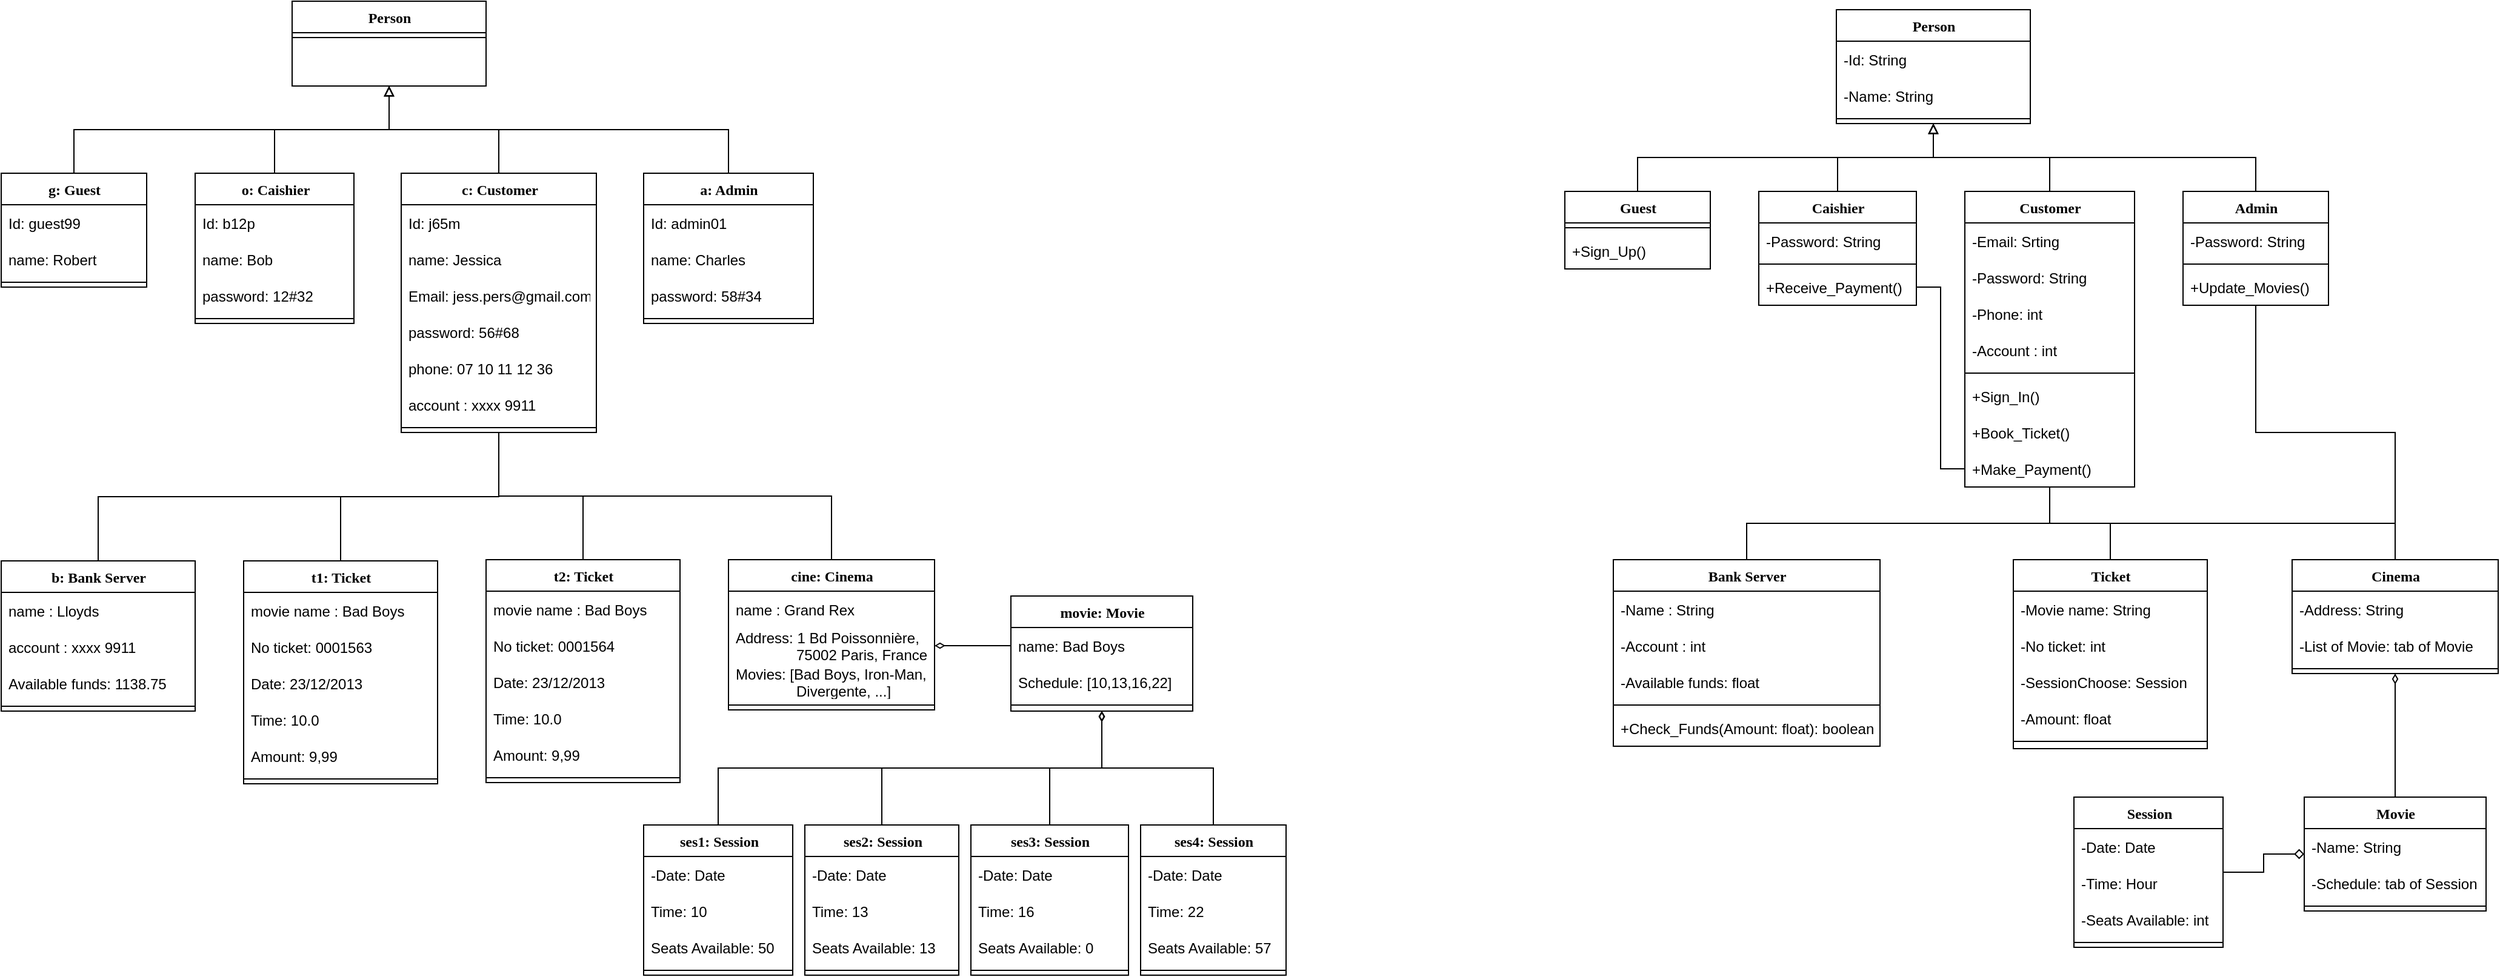 <mxfile version="20.5.1" type="github">
  <diagram name="Page-1" id="6133507b-19e7-1e82-6fc7-422aa6c4b21f">
    <mxGraphModel dx="1887" dy="871" grid="1" gridSize="10" guides="1" tooltips="1" connect="1" arrows="1" fold="1" page="1" pageScale="1" pageWidth="1100" pageHeight="850" background="none" math="0" shadow="0">
      <root>
        <mxCell id="0" />
        <mxCell id="1" parent="0" />
        <mxCell id="9x0ZakKtagIVaUB0TZ0J-72" style="edgeStyle=elbowEdgeStyle;rounded=0;orthogonalLoop=1;jettySize=auto;elbow=vertical;html=1;endArrow=block;endFill=0;" edge="1" parent="1" source="78961159f06e98e8-17" target="9x0ZakKtagIVaUB0TZ0J-62">
          <mxGeometry relative="1" as="geometry">
            <mxPoint x="340" y="54.0" as="targetPoint" />
          </mxGeometry>
        </mxCell>
        <mxCell id="9x0ZakKtagIVaUB0TZ0J-79" style="edgeStyle=elbowEdgeStyle;rounded=0;orthogonalLoop=1;jettySize=auto;elbow=vertical;html=1;entryX=0.5;entryY=0;entryDx=0;entryDy=0;endArrow=none;endFill=0;" edge="1" parent="1" source="78961159f06e98e8-17" target="QmHQS12bxRdIjwwDWuxI-10">
          <mxGeometry relative="1" as="geometry" />
        </mxCell>
        <mxCell id="9x0ZakKtagIVaUB0TZ0J-80" style="edgeStyle=elbowEdgeStyle;rounded=0;orthogonalLoop=1;jettySize=auto;elbow=vertical;html=1;entryX=0.5;entryY=0;entryDx=0;entryDy=0;endArrow=none;endFill=0;" edge="1" parent="1" source="78961159f06e98e8-17" target="QmHQS12bxRdIjwwDWuxI-1">
          <mxGeometry relative="1" as="geometry" />
        </mxCell>
        <mxCell id="9x0ZakKtagIVaUB0TZ0J-82" style="edgeStyle=elbowEdgeStyle;rounded=0;orthogonalLoop=1;jettySize=auto;elbow=vertical;html=1;endArrow=none;endFill=0;" edge="1" parent="1" source="78961159f06e98e8-17" target="QmHQS12bxRdIjwwDWuxI-8">
          <mxGeometry relative="1" as="geometry" />
        </mxCell>
        <mxCell id="9x0ZakKtagIVaUB0TZ0J-83" style="edgeStyle=elbowEdgeStyle;rounded=0;orthogonalLoop=1;jettySize=auto;elbow=vertical;html=1;endArrow=none;endFill=0;" edge="1" parent="1" source="78961159f06e98e8-17" target="QmHQS12bxRdIjwwDWuxI-12">
          <mxGeometry relative="1" as="geometry" />
        </mxCell>
        <mxCell id="78961159f06e98e8-17" value="c: Customer" style="swimlane;html=1;fontStyle=1;align=center;verticalAlign=top;childLayout=stackLayout;horizontal=1;startSize=26;horizontalStack=0;resizeParent=1;resizeLast=0;collapsible=1;marginBottom=0;swimlaneFillColor=#ffffff;rounded=0;shadow=0;comic=0;labelBackgroundColor=none;strokeWidth=1;fillColor=none;fontFamily=Verdana;fontSize=12" parent="1" vertex="1">
          <mxGeometry x="350" y="165" width="161" height="214" as="geometry" />
        </mxCell>
        <mxCell id="QmHQS12bxRdIjwwDWuxI-46" value="Id: j65m" style="text;strokeColor=none;fillColor=none;align=left;verticalAlign=middle;spacingLeft=4;spacingRight=4;overflow=hidden;points=[[0,0.5],[1,0.5]];portConstraint=eastwest;rotatable=0;" parent="78961159f06e98e8-17" vertex="1">
          <mxGeometry y="26" width="161" height="30" as="geometry" />
        </mxCell>
        <mxCell id="QmHQS12bxRdIjwwDWuxI-47" value="name: Jessica" style="text;strokeColor=none;fillColor=none;align=left;verticalAlign=middle;spacingLeft=4;spacingRight=4;overflow=hidden;points=[[0,0.5],[1,0.5]];portConstraint=eastwest;rotatable=0;" parent="78961159f06e98e8-17" vertex="1">
          <mxGeometry y="56" width="161" height="30" as="geometry" />
        </mxCell>
        <mxCell id="9x0ZakKtagIVaUB0TZ0J-75" value="Email: jess.pers@gmail.com" style="text;strokeColor=none;fillColor=none;align=left;verticalAlign=middle;spacingLeft=4;spacingRight=4;overflow=hidden;points=[[0,0.5],[1,0.5]];portConstraint=eastwest;rotatable=0;" vertex="1" parent="78961159f06e98e8-17">
          <mxGeometry y="86" width="161" height="30" as="geometry" />
        </mxCell>
        <mxCell id="QmHQS12bxRdIjwwDWuxI-48" value="password: 56#68" style="text;strokeColor=none;fillColor=none;align=left;verticalAlign=middle;spacingLeft=4;spacingRight=4;overflow=hidden;points=[[0,0.5],[1,0.5]];portConstraint=eastwest;rotatable=0;" parent="78961159f06e98e8-17" vertex="1">
          <mxGeometry y="116" width="161" height="30" as="geometry" />
        </mxCell>
        <mxCell id="rwmQb2SoNBiQdqStylUq-2" value="phone: 07 10 11 12 36" style="text;strokeColor=none;fillColor=none;align=left;verticalAlign=middle;spacingLeft=4;spacingRight=4;overflow=hidden;points=[[0,0.5],[1,0.5]];portConstraint=eastwest;rotatable=0;" parent="78961159f06e98e8-17" vertex="1">
          <mxGeometry y="146" width="161" height="30" as="geometry" />
        </mxCell>
        <mxCell id="rwmQb2SoNBiQdqStylUq-3" value="account : xxxx 9911" style="text;strokeColor=none;fillColor=none;align=left;verticalAlign=middle;spacingLeft=4;spacingRight=4;overflow=hidden;points=[[0,0.5],[1,0.5]];portConstraint=eastwest;rotatable=0;" parent="78961159f06e98e8-17" vertex="1">
          <mxGeometry y="176" width="161" height="30" as="geometry" />
        </mxCell>
        <mxCell id="78961159f06e98e8-19" value="" style="line;html=1;strokeWidth=1;fillColor=none;align=left;verticalAlign=middle;spacingTop=-1;spacingLeft=3;spacingRight=3;rotatable=0;labelPosition=right;points=[];portConstraint=eastwest;" parent="78961159f06e98e8-17" vertex="1">
          <mxGeometry y="206" width="161" height="8" as="geometry" />
        </mxCell>
        <mxCell id="QmHQS12bxRdIjwwDWuxI-1" value="t1: Ticket" style="swimlane;html=1;fontStyle=1;align=center;verticalAlign=top;childLayout=stackLayout;horizontal=1;startSize=26;horizontalStack=0;resizeParent=1;resizeLast=0;collapsible=1;marginBottom=0;swimlaneFillColor=#ffffff;rounded=0;shadow=0;comic=0;labelBackgroundColor=none;strokeWidth=1;fillColor=none;fontFamily=Verdana;fontSize=12" parent="1" vertex="1">
          <mxGeometry x="220" y="485" width="160" height="184" as="geometry" />
        </mxCell>
        <mxCell id="rwmQb2SoNBiQdqStylUq-4" value="movie name : Bad Boys" style="text;strokeColor=none;fillColor=none;align=left;verticalAlign=middle;spacingLeft=4;spacingRight=4;overflow=hidden;points=[[0,0.5],[1,0.5]];portConstraint=eastwest;rotatable=0;" parent="QmHQS12bxRdIjwwDWuxI-1" vertex="1">
          <mxGeometry y="26" width="160" height="30" as="geometry" />
        </mxCell>
        <mxCell id="rwmQb2SoNBiQdqStylUq-22" value="No ticket: 0001563" style="text;strokeColor=none;fillColor=none;align=left;verticalAlign=middle;spacingLeft=4;spacingRight=4;overflow=hidden;points=[[0,0.5],[1,0.5]];portConstraint=eastwest;rotatable=0;" parent="QmHQS12bxRdIjwwDWuxI-1" vertex="1">
          <mxGeometry y="56" width="160" height="30" as="geometry" />
        </mxCell>
        <mxCell id="rwmQb2SoNBiQdqStylUq-19" value="Date: 23/12/2013" style="text;strokeColor=none;fillColor=none;align=left;verticalAlign=middle;spacingLeft=4;spacingRight=4;overflow=hidden;points=[[0,0.5],[1,0.5]];portConstraint=eastwest;rotatable=0;" parent="QmHQS12bxRdIjwwDWuxI-1" vertex="1">
          <mxGeometry y="86" width="160" height="30" as="geometry" />
        </mxCell>
        <mxCell id="rwmQb2SoNBiQdqStylUq-21" value="Time: 10.0" style="text;strokeColor=none;fillColor=none;align=left;verticalAlign=middle;spacingLeft=4;spacingRight=4;overflow=hidden;points=[[0,0.5],[1,0.5]];portConstraint=eastwest;rotatable=0;" parent="QmHQS12bxRdIjwwDWuxI-1" vertex="1">
          <mxGeometry y="116" width="160" height="30" as="geometry" />
        </mxCell>
        <mxCell id="rwmQb2SoNBiQdqStylUq-20" value="Amount: 9,99" style="text;strokeColor=none;fillColor=none;align=left;verticalAlign=middle;spacingLeft=4;spacingRight=4;overflow=hidden;points=[[0,0.5],[1,0.5]];portConstraint=eastwest;rotatable=0;" parent="QmHQS12bxRdIjwwDWuxI-1" vertex="1">
          <mxGeometry y="146" width="160" height="30" as="geometry" />
        </mxCell>
        <mxCell id="QmHQS12bxRdIjwwDWuxI-4" value="" style="line;html=1;strokeWidth=1;fillColor=none;align=left;verticalAlign=middle;spacingTop=-1;spacingLeft=3;spacingRight=3;rotatable=0;labelPosition=right;points=[];portConstraint=eastwest;" parent="QmHQS12bxRdIjwwDWuxI-1" vertex="1">
          <mxGeometry y="176" width="160" height="8" as="geometry" />
        </mxCell>
        <mxCell id="QmHQS12bxRdIjwwDWuxI-8" value="t2: Ticket" style="swimlane;html=1;fontStyle=1;align=center;verticalAlign=top;childLayout=stackLayout;horizontal=1;startSize=26;horizontalStack=0;resizeParent=1;resizeLast=0;collapsible=1;marginBottom=0;swimlaneFillColor=#ffffff;rounded=0;shadow=0;comic=0;labelBackgroundColor=none;strokeWidth=1;fillColor=none;fontFamily=Verdana;fontSize=12" parent="1" vertex="1">
          <mxGeometry x="420" y="484" width="160" height="184" as="geometry" />
        </mxCell>
        <mxCell id="rwmQb2SoNBiQdqStylUq-5" value="movie name : Bad Boys" style="text;strokeColor=none;fillColor=none;align=left;verticalAlign=middle;spacingLeft=4;spacingRight=4;overflow=hidden;points=[[0,0.5],[1,0.5]];portConstraint=eastwest;rotatable=0;" parent="QmHQS12bxRdIjwwDWuxI-8" vertex="1">
          <mxGeometry y="26" width="160" height="30" as="geometry" />
        </mxCell>
        <mxCell id="rwmQb2SoNBiQdqStylUq-26" value="No ticket: 0001564" style="text;strokeColor=none;fillColor=none;align=left;verticalAlign=middle;spacingLeft=4;spacingRight=4;overflow=hidden;points=[[0,0.5],[1,0.5]];portConstraint=eastwest;rotatable=0;" parent="QmHQS12bxRdIjwwDWuxI-8" vertex="1">
          <mxGeometry y="56" width="160" height="30" as="geometry" />
        </mxCell>
        <mxCell id="rwmQb2SoNBiQdqStylUq-25" value="Date: 23/12/2013" style="text;strokeColor=none;fillColor=none;align=left;verticalAlign=middle;spacingLeft=4;spacingRight=4;overflow=hidden;points=[[0,0.5],[1,0.5]];portConstraint=eastwest;rotatable=0;" parent="QmHQS12bxRdIjwwDWuxI-8" vertex="1">
          <mxGeometry y="86" width="160" height="30" as="geometry" />
        </mxCell>
        <mxCell id="rwmQb2SoNBiQdqStylUq-24" value="Time: 10.0" style="text;strokeColor=none;fillColor=none;align=left;verticalAlign=middle;spacingLeft=4;spacingRight=4;overflow=hidden;points=[[0,0.5],[1,0.5]];portConstraint=eastwest;rotatable=0;" parent="QmHQS12bxRdIjwwDWuxI-8" vertex="1">
          <mxGeometry y="116" width="160" height="30" as="geometry" />
        </mxCell>
        <mxCell id="rwmQb2SoNBiQdqStylUq-23" value="Amount: 9,99" style="text;strokeColor=none;fillColor=none;align=left;verticalAlign=middle;spacingLeft=4;spacingRight=4;overflow=hidden;points=[[0,0.5],[1,0.5]];portConstraint=eastwest;rotatable=0;" parent="QmHQS12bxRdIjwwDWuxI-8" vertex="1">
          <mxGeometry y="146" width="160" height="30" as="geometry" />
        </mxCell>
        <mxCell id="QmHQS12bxRdIjwwDWuxI-9" value="" style="line;html=1;strokeWidth=1;fillColor=none;align=left;verticalAlign=middle;spacingTop=-1;spacingLeft=3;spacingRight=3;rotatable=0;labelPosition=right;points=[];portConstraint=eastwest;" parent="QmHQS12bxRdIjwwDWuxI-8" vertex="1">
          <mxGeometry y="176" width="160" height="8" as="geometry" />
        </mxCell>
        <mxCell id="QmHQS12bxRdIjwwDWuxI-10" value="b: Bank Server" style="swimlane;html=1;fontStyle=1;align=center;verticalAlign=top;childLayout=stackLayout;horizontal=1;startSize=26;horizontalStack=0;resizeParent=1;resizeLast=0;collapsible=1;marginBottom=0;swimlaneFillColor=#ffffff;rounded=0;shadow=0;comic=0;labelBackgroundColor=none;strokeWidth=1;fillColor=none;fontFamily=Verdana;fontSize=12" parent="1" vertex="1">
          <mxGeometry x="20" y="485" width="160" height="124" as="geometry" />
        </mxCell>
        <mxCell id="rwmQb2SoNBiQdqStylUq-6" value="name : Lloyds" style="text;strokeColor=none;fillColor=none;align=left;verticalAlign=middle;spacingLeft=4;spacingRight=4;overflow=hidden;points=[[0,0.5],[1,0.5]];portConstraint=eastwest;rotatable=0;" parent="QmHQS12bxRdIjwwDWuxI-10" vertex="1">
          <mxGeometry y="26" width="160" height="30" as="geometry" />
        </mxCell>
        <mxCell id="rwmQb2SoNBiQdqStylUq-28" value="account : xxxx 9911" style="text;strokeColor=none;fillColor=none;align=left;verticalAlign=middle;spacingLeft=4;spacingRight=4;overflow=hidden;points=[[0,0.5],[1,0.5]];portConstraint=eastwest;rotatable=0;" parent="QmHQS12bxRdIjwwDWuxI-10" vertex="1">
          <mxGeometry y="56" width="160" height="30" as="geometry" />
        </mxCell>
        <mxCell id="rwmQb2SoNBiQdqStylUq-18" value="Available funds: 1138.75" style="text;strokeColor=none;fillColor=none;align=left;verticalAlign=middle;spacingLeft=4;spacingRight=4;overflow=hidden;points=[[0,0.5],[1,0.5]];portConstraint=eastwest;rotatable=0;" parent="QmHQS12bxRdIjwwDWuxI-10" vertex="1">
          <mxGeometry y="86" width="160" height="30" as="geometry" />
        </mxCell>
        <mxCell id="QmHQS12bxRdIjwwDWuxI-11" value="" style="line;html=1;strokeWidth=1;fillColor=none;align=left;verticalAlign=middle;spacingTop=-1;spacingLeft=3;spacingRight=3;rotatable=0;labelPosition=right;points=[];portConstraint=eastwest;" parent="QmHQS12bxRdIjwwDWuxI-10" vertex="1">
          <mxGeometry y="116" width="160" height="8" as="geometry" />
        </mxCell>
        <mxCell id="QmHQS12bxRdIjwwDWuxI-12" value="cine: Cinema" style="swimlane;html=1;fontStyle=1;align=center;verticalAlign=top;childLayout=stackLayout;horizontal=1;startSize=26;horizontalStack=0;resizeParent=1;resizeLast=0;collapsible=1;marginBottom=0;swimlaneFillColor=#ffffff;rounded=0;shadow=0;comic=0;labelBackgroundColor=none;strokeWidth=1;fillColor=none;fontFamily=Verdana;fontSize=12" parent="1" vertex="1">
          <mxGeometry x="620" y="484" width="170" height="124" as="geometry" />
        </mxCell>
        <mxCell id="rwmQb2SoNBiQdqStylUq-27" value="name : Grand Rex" style="text;strokeColor=none;fillColor=none;align=left;verticalAlign=middle;spacingLeft=4;spacingRight=4;overflow=hidden;points=[[0,0.5],[1,0.5]];portConstraint=eastwest;rotatable=0;" parent="QmHQS12bxRdIjwwDWuxI-12" vertex="1">
          <mxGeometry y="26" width="170" height="30" as="geometry" />
        </mxCell>
        <mxCell id="rwmQb2SoNBiQdqStylUq-7" value="Address: 1 Bd Poissonnière,&#xa;               75002 Paris, France" style="text;strokeColor=none;fillColor=none;align=left;verticalAlign=middle;spacingLeft=4;spacingRight=4;overflow=hidden;points=[[0,0.5],[1,0.5]];portConstraint=eastwest;rotatable=0;" parent="QmHQS12bxRdIjwwDWuxI-12" vertex="1">
          <mxGeometry y="56" width="170" height="30" as="geometry" />
        </mxCell>
        <mxCell id="rwmQb2SoNBiQdqStylUq-8" value="Movies: [Bad Boys, Iron-Man,&#xa;               Divergente, ...]" style="text;strokeColor=none;fillColor=none;align=left;verticalAlign=middle;spacingLeft=4;spacingRight=4;overflow=hidden;points=[[0,0.5],[1,0.5]];portConstraint=eastwest;rotatable=0;" parent="QmHQS12bxRdIjwwDWuxI-12" vertex="1">
          <mxGeometry y="86" width="170" height="30" as="geometry" />
        </mxCell>
        <mxCell id="QmHQS12bxRdIjwwDWuxI-13" value="" style="line;html=1;strokeWidth=1;fillColor=none;align=left;verticalAlign=middle;spacingTop=-1;spacingLeft=3;spacingRight=3;rotatable=0;labelPosition=right;points=[];portConstraint=eastwest;" parent="QmHQS12bxRdIjwwDWuxI-12" vertex="1">
          <mxGeometry y="116" width="170" height="8" as="geometry" />
        </mxCell>
        <mxCell id="9x0ZakKtagIVaUB0TZ0J-70" style="edgeStyle=elbowEdgeStyle;rounded=0;orthogonalLoop=1;jettySize=auto;elbow=vertical;html=1;endArrow=block;endFill=0;" edge="1" parent="1" source="QmHQS12bxRdIjwwDWuxI-16" target="9x0ZakKtagIVaUB0TZ0J-62">
          <mxGeometry relative="1" as="geometry">
            <mxPoint x="340" y="54.0" as="targetPoint" />
          </mxGeometry>
        </mxCell>
        <mxCell id="QmHQS12bxRdIjwwDWuxI-16" value="g: Guest" style="swimlane;html=1;fontStyle=1;align=center;verticalAlign=top;childLayout=stackLayout;horizontal=1;startSize=26;horizontalStack=0;resizeParent=1;resizeLast=0;collapsible=1;marginBottom=0;swimlaneFillColor=#ffffff;rounded=0;shadow=0;comic=0;labelBackgroundColor=none;strokeWidth=1;fillColor=none;fontFamily=Verdana;fontSize=12" parent="1" vertex="1">
          <mxGeometry x="20" y="165" width="120" height="94" as="geometry" />
        </mxCell>
        <mxCell id="QmHQS12bxRdIjwwDWuxI-49" value="Id: guest99" style="text;strokeColor=none;fillColor=none;align=left;verticalAlign=middle;spacingLeft=4;spacingRight=4;overflow=hidden;points=[[0,0.5],[1,0.5]];portConstraint=eastwest;rotatable=0;" parent="QmHQS12bxRdIjwwDWuxI-16" vertex="1">
          <mxGeometry y="26" width="120" height="30" as="geometry" />
        </mxCell>
        <mxCell id="QmHQS12bxRdIjwwDWuxI-50" value="name: Robert" style="text;strokeColor=none;fillColor=none;align=left;verticalAlign=middle;spacingLeft=4;spacingRight=4;overflow=hidden;points=[[0,0.5],[1,0.5]];portConstraint=eastwest;rotatable=0;" parent="QmHQS12bxRdIjwwDWuxI-16" vertex="1">
          <mxGeometry y="56" width="120" height="30" as="geometry" />
        </mxCell>
        <mxCell id="QmHQS12bxRdIjwwDWuxI-17" value="" style="line;html=1;strokeWidth=1;fillColor=none;align=left;verticalAlign=middle;spacingTop=-1;spacingLeft=3;spacingRight=3;rotatable=0;labelPosition=right;points=[];portConstraint=eastwest;" parent="QmHQS12bxRdIjwwDWuxI-16" vertex="1">
          <mxGeometry y="86" width="120" height="8" as="geometry" />
        </mxCell>
        <mxCell id="9x0ZakKtagIVaUB0TZ0J-73" style="edgeStyle=elbowEdgeStyle;rounded=0;orthogonalLoop=1;jettySize=auto;elbow=vertical;html=1;endArrow=block;endFill=0;" edge="1" parent="1" source="QmHQS12bxRdIjwwDWuxI-18" target="9x0ZakKtagIVaUB0TZ0J-62">
          <mxGeometry relative="1" as="geometry">
            <mxPoint x="340" y="54.0" as="targetPoint" />
          </mxGeometry>
        </mxCell>
        <mxCell id="QmHQS12bxRdIjwwDWuxI-18" value="a: Admin" style="swimlane;html=1;fontStyle=1;align=center;verticalAlign=top;childLayout=stackLayout;horizontal=1;startSize=26;horizontalStack=0;resizeParent=1;resizeLast=0;collapsible=1;marginBottom=0;swimlaneFillColor=#ffffff;rounded=0;shadow=0;comic=0;labelBackgroundColor=none;strokeWidth=1;fillColor=none;fontFamily=Verdana;fontSize=12" parent="1" vertex="1">
          <mxGeometry x="550" y="165" width="140" height="124" as="geometry" />
        </mxCell>
        <mxCell id="QmHQS12bxRdIjwwDWuxI-51" value="Id: admin01" style="text;strokeColor=none;fillColor=none;align=left;verticalAlign=middle;spacingLeft=4;spacingRight=4;overflow=hidden;points=[[0,0.5],[1,0.5]];portConstraint=eastwest;rotatable=0;" parent="QmHQS12bxRdIjwwDWuxI-18" vertex="1">
          <mxGeometry y="26" width="140" height="30" as="geometry" />
        </mxCell>
        <mxCell id="QmHQS12bxRdIjwwDWuxI-52" value="name: Charles" style="text;strokeColor=none;fillColor=none;align=left;verticalAlign=middle;spacingLeft=4;spacingRight=4;overflow=hidden;points=[[0,0.5],[1,0.5]];portConstraint=eastwest;rotatable=0;" parent="QmHQS12bxRdIjwwDWuxI-18" vertex="1">
          <mxGeometry y="56" width="140" height="30" as="geometry" />
        </mxCell>
        <mxCell id="QmHQS12bxRdIjwwDWuxI-54" value="password: 58#34" style="text;strokeColor=none;fillColor=none;align=left;verticalAlign=middle;spacingLeft=4;spacingRight=4;overflow=hidden;points=[[0,0.5],[1,0.5]];portConstraint=eastwest;rotatable=0;" parent="QmHQS12bxRdIjwwDWuxI-18" vertex="1">
          <mxGeometry y="86" width="140" height="30" as="geometry" />
        </mxCell>
        <mxCell id="QmHQS12bxRdIjwwDWuxI-19" value="" style="line;html=1;strokeWidth=1;fillColor=none;align=left;verticalAlign=middle;spacingTop=-1;spacingLeft=3;spacingRight=3;rotatable=0;labelPosition=right;points=[];portConstraint=eastwest;" parent="QmHQS12bxRdIjwwDWuxI-18" vertex="1">
          <mxGeometry y="116" width="140" height="8" as="geometry" />
        </mxCell>
        <mxCell id="9x0ZakKtagIVaUB0TZ0J-89" style="edgeStyle=elbowEdgeStyle;rounded=0;orthogonalLoop=1;jettySize=auto;elbow=vertical;html=1;startArrow=diamondThin;startFill=0;endArrow=none;endFill=0;" edge="1" parent="1" source="QmHQS12bxRdIjwwDWuxI-22" target="QmHQS12bxRdIjwwDWuxI-25">
          <mxGeometry relative="1" as="geometry" />
        </mxCell>
        <mxCell id="9x0ZakKtagIVaUB0TZ0J-90" style="edgeStyle=elbowEdgeStyle;rounded=0;orthogonalLoop=1;jettySize=auto;elbow=vertical;html=1;startArrow=diamondThin;startFill=0;endArrow=none;endFill=0;" edge="1" parent="1" source="QmHQS12bxRdIjwwDWuxI-22" target="QmHQS12bxRdIjwwDWuxI-30">
          <mxGeometry relative="1" as="geometry" />
        </mxCell>
        <mxCell id="9x0ZakKtagIVaUB0TZ0J-91" style="edgeStyle=elbowEdgeStyle;rounded=0;orthogonalLoop=1;jettySize=auto;elbow=vertical;html=1;startArrow=diamondThin;startFill=0;endArrow=none;endFill=0;" edge="1" parent="1" source="QmHQS12bxRdIjwwDWuxI-22" target="QmHQS12bxRdIjwwDWuxI-33">
          <mxGeometry relative="1" as="geometry" />
        </mxCell>
        <mxCell id="QmHQS12bxRdIjwwDWuxI-22" value="movie: Movie" style="swimlane;html=1;fontStyle=1;align=center;verticalAlign=top;childLayout=stackLayout;horizontal=1;startSize=26;horizontalStack=0;resizeParent=1;resizeLast=0;collapsible=1;marginBottom=0;swimlaneFillColor=#ffffff;rounded=0;shadow=0;comic=0;labelBackgroundColor=none;strokeWidth=1;fillColor=none;fontFamily=Verdana;fontSize=12" parent="1" vertex="1">
          <mxGeometry x="853" y="514" width="150" height="95" as="geometry" />
        </mxCell>
        <mxCell id="rwmQb2SoNBiQdqStylUq-9" value="name: Bad Boys" style="text;strokeColor=none;fillColor=none;align=left;verticalAlign=middle;spacingLeft=4;spacingRight=4;overflow=hidden;points=[[0,0.5],[1,0.5]];portConstraint=eastwest;rotatable=0;" parent="QmHQS12bxRdIjwwDWuxI-22" vertex="1">
          <mxGeometry y="26" width="150" height="30" as="geometry" />
        </mxCell>
        <mxCell id="rwmQb2SoNBiQdqStylUq-12" value="Schedule: [10,13,16,22]" style="text;strokeColor=none;fillColor=none;align=left;verticalAlign=middle;spacingLeft=4;spacingRight=4;overflow=hidden;points=[[0,0.5],[1,0.5]];portConstraint=eastwest;rotatable=0;" parent="QmHQS12bxRdIjwwDWuxI-22" vertex="1">
          <mxGeometry y="56" width="150" height="30" as="geometry" />
        </mxCell>
        <mxCell id="QmHQS12bxRdIjwwDWuxI-23" value="" style="line;html=1;strokeWidth=1;fillColor=none;align=left;verticalAlign=middle;spacingTop=-1;spacingLeft=3;spacingRight=3;rotatable=0;labelPosition=right;points=[];portConstraint=eastwest;" parent="QmHQS12bxRdIjwwDWuxI-22" vertex="1">
          <mxGeometry y="86" width="150" height="8" as="geometry" />
        </mxCell>
        <mxCell id="QmHQS12bxRdIjwwDWuxI-25" value="ses1: Session" style="swimlane;html=1;fontStyle=1;align=center;verticalAlign=top;childLayout=stackLayout;horizontal=1;startSize=26;horizontalStack=0;resizeParent=1;resizeLast=0;collapsible=1;marginBottom=0;swimlaneFillColor=#ffffff;rounded=0;shadow=0;comic=0;labelBackgroundColor=none;strokeWidth=1;fillColor=none;fontFamily=Verdana;fontSize=12" parent="1" vertex="1">
          <mxGeometry x="550" y="703" width="123" height="124" as="geometry" />
        </mxCell>
        <mxCell id="9x0ZakKtagIVaUB0TZ0J-61" value="-Date: Date" style="text;strokeColor=none;fillColor=none;align=left;verticalAlign=middle;spacingLeft=4;spacingRight=4;overflow=hidden;points=[[0,0.5],[1,0.5]];portConstraint=eastwest;rotatable=0;" vertex="1" parent="QmHQS12bxRdIjwwDWuxI-25">
          <mxGeometry y="26" width="123" height="30" as="geometry" />
        </mxCell>
        <mxCell id="rwmQb2SoNBiQdqStylUq-10" value="Time: 10" style="text;strokeColor=none;fillColor=none;align=left;verticalAlign=middle;spacingLeft=4;spacingRight=4;overflow=hidden;points=[[0,0.5],[1,0.5]];portConstraint=eastwest;rotatable=0;" parent="QmHQS12bxRdIjwwDWuxI-25" vertex="1">
          <mxGeometry y="56" width="123" height="30" as="geometry" />
        </mxCell>
        <mxCell id="rwmQb2SoNBiQdqStylUq-13" value="Seats Available: 50" style="text;strokeColor=none;fillColor=none;align=left;verticalAlign=middle;spacingLeft=4;spacingRight=4;overflow=hidden;points=[[0,0.5],[1,0.5]];portConstraint=eastwest;rotatable=0;" parent="QmHQS12bxRdIjwwDWuxI-25" vertex="1">
          <mxGeometry y="86" width="123" height="30" as="geometry" />
        </mxCell>
        <mxCell id="QmHQS12bxRdIjwwDWuxI-26" value="" style="line;html=1;strokeWidth=1;fillColor=none;align=left;verticalAlign=middle;spacingTop=-1;spacingLeft=3;spacingRight=3;rotatable=0;labelPosition=right;points=[];portConstraint=eastwest;" parent="QmHQS12bxRdIjwwDWuxI-25" vertex="1">
          <mxGeometry y="116" width="123" height="8" as="geometry" />
        </mxCell>
        <mxCell id="9x0ZakKtagIVaUB0TZ0J-71" style="edgeStyle=elbowEdgeStyle;rounded=0;orthogonalLoop=1;jettySize=auto;elbow=vertical;html=1;endArrow=block;endFill=0;" edge="1" parent="1" source="QmHQS12bxRdIjwwDWuxI-28" target="9x0ZakKtagIVaUB0TZ0J-62">
          <mxGeometry relative="1" as="geometry">
            <mxPoint x="340" y="54.0" as="targetPoint" />
          </mxGeometry>
        </mxCell>
        <mxCell id="QmHQS12bxRdIjwwDWuxI-28" value="o: Caishier" style="swimlane;html=1;fontStyle=1;align=center;verticalAlign=top;childLayout=stackLayout;horizontal=1;startSize=26;horizontalStack=0;resizeParent=1;resizeLast=0;collapsible=1;marginBottom=0;swimlaneFillColor=#ffffff;rounded=0;shadow=0;comic=0;labelBackgroundColor=none;strokeWidth=1;fillColor=none;fontFamily=Verdana;fontSize=12" parent="1" vertex="1">
          <mxGeometry x="180" y="165" width="131" height="124" as="geometry" />
        </mxCell>
        <mxCell id="QmHQS12bxRdIjwwDWuxI-43" value="Id: b12p" style="text;strokeColor=none;fillColor=none;align=left;verticalAlign=middle;spacingLeft=4;spacingRight=4;overflow=hidden;points=[[0,0.5],[1,0.5]];portConstraint=eastwest;rotatable=0;" parent="QmHQS12bxRdIjwwDWuxI-28" vertex="1">
          <mxGeometry y="26" width="131" height="30" as="geometry" />
        </mxCell>
        <mxCell id="QmHQS12bxRdIjwwDWuxI-41" value="name: Bob" style="text;strokeColor=none;fillColor=none;align=left;verticalAlign=middle;spacingLeft=4;spacingRight=4;overflow=hidden;points=[[0,0.5],[1,0.5]];portConstraint=eastwest;rotatable=0;" parent="QmHQS12bxRdIjwwDWuxI-28" vertex="1">
          <mxGeometry y="56" width="131" height="30" as="geometry" />
        </mxCell>
        <mxCell id="QmHQS12bxRdIjwwDWuxI-45" value="password: 12#32" style="text;strokeColor=none;fillColor=none;align=left;verticalAlign=middle;spacingLeft=4;spacingRight=4;overflow=hidden;points=[[0,0.5],[1,0.5]];portConstraint=eastwest;rotatable=0;" parent="QmHQS12bxRdIjwwDWuxI-28" vertex="1">
          <mxGeometry y="86" width="131" height="30" as="geometry" />
        </mxCell>
        <mxCell id="QmHQS12bxRdIjwwDWuxI-29" value="" style="line;html=1;strokeWidth=1;fillColor=none;align=left;verticalAlign=middle;spacingTop=-1;spacingLeft=3;spacingRight=3;rotatable=0;labelPosition=right;points=[];portConstraint=eastwest;" parent="QmHQS12bxRdIjwwDWuxI-28" vertex="1">
          <mxGeometry y="116" width="131" height="8" as="geometry" />
        </mxCell>
        <mxCell id="QmHQS12bxRdIjwwDWuxI-30" value="ses2: Session" style="swimlane;html=1;fontStyle=1;align=center;verticalAlign=top;childLayout=stackLayout;horizontal=1;startSize=26;horizontalStack=0;resizeParent=1;resizeLast=0;collapsible=1;marginBottom=0;swimlaneFillColor=#ffffff;rounded=0;shadow=0;comic=0;labelBackgroundColor=none;strokeWidth=1;fillColor=none;fontFamily=Verdana;fontSize=12" parent="1" vertex="1">
          <mxGeometry x="683" y="703" width="127" height="124" as="geometry" />
        </mxCell>
        <mxCell id="rwmQb2SoNBiQdqStylUq-16" value="-Date: Date" style="text;strokeColor=none;fillColor=none;align=left;verticalAlign=middle;spacingLeft=4;spacingRight=4;overflow=hidden;points=[[0,0.5],[1,0.5]];portConstraint=eastwest;rotatable=0;" parent="QmHQS12bxRdIjwwDWuxI-30" vertex="1">
          <mxGeometry y="26" width="127" height="30" as="geometry" />
        </mxCell>
        <mxCell id="rwmQb2SoNBiQdqStylUq-11" value="Time: 13" style="text;strokeColor=none;fillColor=none;align=left;verticalAlign=middle;spacingLeft=4;spacingRight=4;overflow=hidden;points=[[0,0.5],[1,0.5]];portConstraint=eastwest;rotatable=0;" parent="QmHQS12bxRdIjwwDWuxI-30" vertex="1">
          <mxGeometry y="56" width="127" height="30" as="geometry" />
        </mxCell>
        <mxCell id="rwmQb2SoNBiQdqStylUq-15" value="Seats Available: 13" style="text;strokeColor=none;fillColor=none;align=left;verticalAlign=middle;spacingLeft=4;spacingRight=4;overflow=hidden;points=[[0,0.5],[1,0.5]];portConstraint=eastwest;rotatable=0;" parent="QmHQS12bxRdIjwwDWuxI-30" vertex="1">
          <mxGeometry y="86" width="127" height="30" as="geometry" />
        </mxCell>
        <mxCell id="QmHQS12bxRdIjwwDWuxI-31" value="" style="line;html=1;strokeWidth=1;fillColor=none;align=left;verticalAlign=middle;spacingTop=-1;spacingLeft=3;spacingRight=3;rotatable=0;labelPosition=right;points=[];portConstraint=eastwest;" parent="QmHQS12bxRdIjwwDWuxI-30" vertex="1">
          <mxGeometry y="116" width="127" height="8" as="geometry" />
        </mxCell>
        <mxCell id="QmHQS12bxRdIjwwDWuxI-33" value="ses3: Session" style="swimlane;html=1;fontStyle=1;align=center;verticalAlign=top;childLayout=stackLayout;horizontal=1;startSize=26;horizontalStack=0;resizeParent=1;resizeLast=0;collapsible=1;marginBottom=0;swimlaneFillColor=#ffffff;rounded=0;shadow=0;comic=0;labelBackgroundColor=none;strokeWidth=1;fillColor=none;fontFamily=Verdana;fontSize=12" parent="1" vertex="1">
          <mxGeometry x="820" y="703" width="130" height="124" as="geometry" />
        </mxCell>
        <mxCell id="rwmQb2SoNBiQdqStylUq-35" value="-Date: Date" style="text;strokeColor=none;fillColor=none;align=left;verticalAlign=middle;spacingLeft=4;spacingRight=4;overflow=hidden;points=[[0,0.5],[1,0.5]];portConstraint=eastwest;rotatable=0;" parent="QmHQS12bxRdIjwwDWuxI-33" vertex="1">
          <mxGeometry y="26" width="130" height="30" as="geometry" />
        </mxCell>
        <mxCell id="rwmQb2SoNBiQdqStylUq-29" value="Time: 16" style="text;strokeColor=none;fillColor=none;align=left;verticalAlign=middle;spacingLeft=4;spacingRight=4;overflow=hidden;points=[[0,0.5],[1,0.5]];portConstraint=eastwest;rotatable=0;" parent="QmHQS12bxRdIjwwDWuxI-33" vertex="1">
          <mxGeometry y="56" width="130" height="30" as="geometry" />
        </mxCell>
        <mxCell id="rwmQb2SoNBiQdqStylUq-34" value="Seats Available: 0" style="text;strokeColor=none;fillColor=none;align=left;verticalAlign=middle;spacingLeft=4;spacingRight=4;overflow=hidden;points=[[0,0.5],[1,0.5]];portConstraint=eastwest;rotatable=0;" parent="QmHQS12bxRdIjwwDWuxI-33" vertex="1">
          <mxGeometry y="86" width="130" height="30" as="geometry" />
        </mxCell>
        <mxCell id="QmHQS12bxRdIjwwDWuxI-34" value="" style="line;html=1;strokeWidth=1;fillColor=none;align=left;verticalAlign=middle;spacingTop=-1;spacingLeft=3;spacingRight=3;rotatable=0;labelPosition=right;points=[];portConstraint=eastwest;" parent="QmHQS12bxRdIjwwDWuxI-33" vertex="1">
          <mxGeometry y="116" width="130" height="8" as="geometry" />
        </mxCell>
        <mxCell id="QmHQS12bxRdIjwwDWuxI-36" value="ses4: Session" style="swimlane;html=1;fontStyle=1;align=center;verticalAlign=top;childLayout=stackLayout;horizontal=1;startSize=26;horizontalStack=0;resizeParent=1;resizeLast=0;collapsible=1;marginBottom=0;swimlaneFillColor=#ffffff;rounded=0;shadow=0;comic=0;labelBackgroundColor=none;strokeWidth=1;fillColor=none;fontFamily=Verdana;fontSize=12" parent="1" vertex="1">
          <mxGeometry x="960" y="703" width="120" height="124" as="geometry" />
        </mxCell>
        <mxCell id="rwmQb2SoNBiQdqStylUq-32" value="-Date: Date" style="text;strokeColor=none;fillColor=none;align=left;verticalAlign=middle;spacingLeft=4;spacingRight=4;overflow=hidden;points=[[0,0.5],[1,0.5]];portConstraint=eastwest;rotatable=0;" parent="QmHQS12bxRdIjwwDWuxI-36" vertex="1">
          <mxGeometry y="26" width="120" height="30" as="geometry" />
        </mxCell>
        <mxCell id="rwmQb2SoNBiQdqStylUq-30" value="Time: 22" style="text;strokeColor=none;fillColor=none;align=left;verticalAlign=middle;spacingLeft=4;spacingRight=4;overflow=hidden;points=[[0,0.5],[1,0.5]];portConstraint=eastwest;rotatable=0;" parent="QmHQS12bxRdIjwwDWuxI-36" vertex="1">
          <mxGeometry y="56" width="120" height="30" as="geometry" />
        </mxCell>
        <mxCell id="rwmQb2SoNBiQdqStylUq-31" value="Seats Available: 57" style="text;strokeColor=none;fillColor=none;align=left;verticalAlign=middle;spacingLeft=4;spacingRight=4;overflow=hidden;points=[[0,0.5],[1,0.5]];portConstraint=eastwest;rotatable=0;" parent="QmHQS12bxRdIjwwDWuxI-36" vertex="1">
          <mxGeometry y="86" width="120" height="30" as="geometry" />
        </mxCell>
        <mxCell id="QmHQS12bxRdIjwwDWuxI-37" value="" style="line;html=1;strokeWidth=1;fillColor=none;align=left;verticalAlign=middle;spacingTop=-1;spacingLeft=3;spacingRight=3;rotatable=0;labelPosition=right;points=[];portConstraint=eastwest;" parent="QmHQS12bxRdIjwwDWuxI-36" vertex="1">
          <mxGeometry y="116" width="120" height="8" as="geometry" />
        </mxCell>
        <mxCell id="9x0ZakKtagIVaUB0TZ0J-1" style="edgeStyle=elbowEdgeStyle;rounded=0;orthogonalLoop=1;jettySize=auto;html=1;endArrow=none;endFill=0;elbow=vertical;" edge="1" parent="1" source="9x0ZakKtagIVaUB0TZ0J-5" target="9x0ZakKtagIVaUB0TZ0J-27">
          <mxGeometry relative="1" as="geometry" />
        </mxCell>
        <mxCell id="9x0ZakKtagIVaUB0TZ0J-2" style="edgeStyle=elbowEdgeStyle;rounded=0;orthogonalLoop=1;jettySize=auto;html=1;endArrow=none;endFill=0;elbow=vertical;" edge="1" parent="1" source="9x0ZakKtagIVaUB0TZ0J-5" target="9x0ZakKtagIVaUB0TZ0J-14">
          <mxGeometry relative="1" as="geometry" />
        </mxCell>
        <mxCell id="9x0ZakKtagIVaUB0TZ0J-3" style="edgeStyle=elbowEdgeStyle;rounded=0;orthogonalLoop=1;jettySize=auto;html=1;endArrow=block;endFill=0;elbow=vertical;" edge="1" parent="1" source="9x0ZakKtagIVaUB0TZ0J-5" target="9x0ZakKtagIVaUB0TZ0J-57">
          <mxGeometry relative="1" as="geometry" />
        </mxCell>
        <mxCell id="9x0ZakKtagIVaUB0TZ0J-4" style="edgeStyle=elbowEdgeStyle;rounded=0;orthogonalLoop=1;jettySize=auto;html=1;entryX=1;entryY=0.5;entryDx=0;entryDy=0;strokeWidth=1;startArrow=none;startFill=0;endArrow=none;endFill=0;exitX=0;exitY=0.5;exitDx=0;exitDy=0;" edge="1" parent="1" source="9x0ZakKtagIVaUB0TZ0J-13" target="9x0ZakKtagIVaUB0TZ0J-56">
          <mxGeometry relative="1" as="geometry" />
        </mxCell>
        <mxCell id="9x0ZakKtagIVaUB0TZ0J-5" value="Customer" style="swimlane;html=1;fontStyle=1;align=center;verticalAlign=top;childLayout=stackLayout;horizontal=1;startSize=26;horizontalStack=0;resizeParent=1;resizeLast=0;collapsible=1;marginBottom=0;swimlaneFillColor=#ffffff;rounded=0;shadow=0;comic=0;labelBackgroundColor=none;strokeWidth=1;fillColor=none;fontFamily=Verdana;fontSize=12" vertex="1" parent="1">
          <mxGeometry x="1640" y="180" width="140" height="244" as="geometry" />
        </mxCell>
        <mxCell id="9x0ZakKtagIVaUB0TZ0J-6" value="-Email: Srting" style="text;strokeColor=none;fillColor=none;align=left;verticalAlign=middle;spacingLeft=4;spacingRight=4;overflow=hidden;points=[[0,0.5],[1,0.5]];portConstraint=eastwest;rotatable=0;" vertex="1" parent="9x0ZakKtagIVaUB0TZ0J-5">
          <mxGeometry y="26" width="140" height="30" as="geometry" />
        </mxCell>
        <mxCell id="9x0ZakKtagIVaUB0TZ0J-7" value="-Password: String" style="text;strokeColor=none;fillColor=none;align=left;verticalAlign=middle;spacingLeft=4;spacingRight=4;overflow=hidden;points=[[0,0.5],[1,0.5]];portConstraint=eastwest;rotatable=0;" vertex="1" parent="9x0ZakKtagIVaUB0TZ0J-5">
          <mxGeometry y="56" width="140" height="30" as="geometry" />
        </mxCell>
        <mxCell id="9x0ZakKtagIVaUB0TZ0J-8" value="-Phone: int" style="text;strokeColor=none;fillColor=none;align=left;verticalAlign=middle;spacingLeft=4;spacingRight=4;overflow=hidden;points=[[0,0.5],[1,0.5]];portConstraint=eastwest;rotatable=0;" vertex="1" parent="9x0ZakKtagIVaUB0TZ0J-5">
          <mxGeometry y="86" width="140" height="30" as="geometry" />
        </mxCell>
        <mxCell id="9x0ZakKtagIVaUB0TZ0J-9" value="-Account : int" style="text;strokeColor=none;fillColor=none;align=left;verticalAlign=middle;spacingLeft=4;spacingRight=4;overflow=hidden;points=[[0,0.5],[1,0.5]];portConstraint=eastwest;rotatable=0;" vertex="1" parent="9x0ZakKtagIVaUB0TZ0J-5">
          <mxGeometry y="116" width="140" height="30" as="geometry" />
        </mxCell>
        <mxCell id="9x0ZakKtagIVaUB0TZ0J-10" value="" style="line;html=1;strokeWidth=1;fillColor=none;align=left;verticalAlign=middle;spacingTop=-1;spacingLeft=3;spacingRight=3;rotatable=0;labelPosition=right;points=[];portConstraint=eastwest;" vertex="1" parent="9x0ZakKtagIVaUB0TZ0J-5">
          <mxGeometry y="146" width="140" height="8" as="geometry" />
        </mxCell>
        <mxCell id="9x0ZakKtagIVaUB0TZ0J-11" value="+Sign_In()" style="text;strokeColor=none;fillColor=none;align=left;verticalAlign=middle;spacingLeft=4;spacingRight=4;overflow=hidden;points=[[0,0.5],[1,0.5]];portConstraint=eastwest;rotatable=0;" vertex="1" parent="9x0ZakKtagIVaUB0TZ0J-5">
          <mxGeometry y="154" width="140" height="30" as="geometry" />
        </mxCell>
        <mxCell id="9x0ZakKtagIVaUB0TZ0J-12" value="+Book_Ticket()" style="text;strokeColor=none;fillColor=none;align=left;verticalAlign=middle;spacingLeft=4;spacingRight=4;overflow=hidden;points=[[0,0.5],[1,0.5]];portConstraint=eastwest;rotatable=0;" vertex="1" parent="9x0ZakKtagIVaUB0TZ0J-5">
          <mxGeometry y="184" width="140" height="30" as="geometry" />
        </mxCell>
        <mxCell id="9x0ZakKtagIVaUB0TZ0J-13" value="+Make_Payment()" style="text;strokeColor=none;fillColor=none;align=left;verticalAlign=middle;spacingLeft=4;spacingRight=4;overflow=hidden;points=[[0,0.5],[1,0.5]];portConstraint=eastwest;rotatable=0;" vertex="1" parent="9x0ZakKtagIVaUB0TZ0J-5">
          <mxGeometry y="214" width="140" height="30" as="geometry" />
        </mxCell>
        <mxCell id="9x0ZakKtagIVaUB0TZ0J-14" value="Ticket" style="swimlane;html=1;fontStyle=1;align=center;verticalAlign=top;childLayout=stackLayout;horizontal=1;startSize=26;horizontalStack=0;resizeParent=1;resizeLast=0;collapsible=1;marginBottom=0;swimlaneFillColor=#ffffff;rounded=0;shadow=0;comic=0;labelBackgroundColor=none;strokeWidth=1;fillColor=none;fontFamily=Verdana;fontSize=12" vertex="1" parent="1">
          <mxGeometry x="1680" y="484" width="160" height="156" as="geometry" />
        </mxCell>
        <mxCell id="9x0ZakKtagIVaUB0TZ0J-15" value="-Movie name: String" style="text;strokeColor=none;fillColor=none;align=left;verticalAlign=middle;spacingLeft=4;spacingRight=4;overflow=hidden;points=[[0,0.5],[1,0.5]];portConstraint=eastwest;rotatable=0;" vertex="1" parent="9x0ZakKtagIVaUB0TZ0J-14">
          <mxGeometry y="26" width="160" height="30" as="geometry" />
        </mxCell>
        <mxCell id="9x0ZakKtagIVaUB0TZ0J-16" value="-No ticket: int" style="text;strokeColor=none;fillColor=none;align=left;verticalAlign=middle;spacingLeft=4;spacingRight=4;overflow=hidden;points=[[0,0.5],[1,0.5]];portConstraint=eastwest;rotatable=0;" vertex="1" parent="9x0ZakKtagIVaUB0TZ0J-14">
          <mxGeometry y="56" width="160" height="30" as="geometry" />
        </mxCell>
        <mxCell id="9x0ZakKtagIVaUB0TZ0J-17" value="-SessionChoose: Session" style="text;strokeColor=none;fillColor=none;align=left;verticalAlign=middle;spacingLeft=4;spacingRight=4;overflow=hidden;points=[[0,0.5],[1,0.5]];portConstraint=eastwest;rotatable=0;" vertex="1" parent="9x0ZakKtagIVaUB0TZ0J-14">
          <mxGeometry y="86" width="160" height="30" as="geometry" />
        </mxCell>
        <mxCell id="9x0ZakKtagIVaUB0TZ0J-18" value="-Amount: float" style="text;strokeColor=none;fillColor=none;align=left;verticalAlign=middle;spacingLeft=4;spacingRight=4;overflow=hidden;points=[[0,0.5],[1,0.5]];portConstraint=eastwest;rotatable=0;" vertex="1" parent="9x0ZakKtagIVaUB0TZ0J-14">
          <mxGeometry y="116" width="160" height="30" as="geometry" />
        </mxCell>
        <mxCell id="9x0ZakKtagIVaUB0TZ0J-19" value="" style="line;html=1;strokeWidth=1;fillColor=none;align=left;verticalAlign=middle;spacingTop=-1;spacingLeft=3;spacingRight=3;rotatable=0;labelPosition=right;points=[];portConstraint=eastwest;" vertex="1" parent="9x0ZakKtagIVaUB0TZ0J-14">
          <mxGeometry y="146" width="160" height="8" as="geometry" />
        </mxCell>
        <mxCell id="9x0ZakKtagIVaUB0TZ0J-20" style="edgeStyle=elbowEdgeStyle;rounded=0;orthogonalLoop=1;jettySize=auto;html=1;endArrow=none;endFill=0;elbow=vertical;" edge="1" parent="1" source="9x0ZakKtagIVaUB0TZ0J-21" target="9x0ZakKtagIVaUB0TZ0J-5">
          <mxGeometry relative="1" as="geometry" />
        </mxCell>
        <mxCell id="9x0ZakKtagIVaUB0TZ0J-21" value="Bank Server" style="swimlane;html=1;fontStyle=1;align=center;verticalAlign=top;childLayout=stackLayout;horizontal=1;startSize=26;horizontalStack=0;resizeParent=1;resizeLast=0;collapsible=1;marginBottom=0;swimlaneFillColor=#ffffff;rounded=0;shadow=0;comic=0;labelBackgroundColor=none;strokeWidth=1;fillColor=none;fontFamily=Verdana;fontSize=12" vertex="1" parent="1">
          <mxGeometry x="1350" y="484" width="220" height="154" as="geometry" />
        </mxCell>
        <mxCell id="9x0ZakKtagIVaUB0TZ0J-22" value="-Name : String" style="text;strokeColor=none;fillColor=none;align=left;verticalAlign=middle;spacingLeft=4;spacingRight=4;overflow=hidden;points=[[0,0.5],[1,0.5]];portConstraint=eastwest;rotatable=0;" vertex="1" parent="9x0ZakKtagIVaUB0TZ0J-21">
          <mxGeometry y="26" width="220" height="30" as="geometry" />
        </mxCell>
        <mxCell id="9x0ZakKtagIVaUB0TZ0J-23" value="-Account : int" style="text;strokeColor=none;fillColor=none;align=left;verticalAlign=middle;spacingLeft=4;spacingRight=4;overflow=hidden;points=[[0,0.5],[1,0.5]];portConstraint=eastwest;rotatable=0;" vertex="1" parent="9x0ZakKtagIVaUB0TZ0J-21">
          <mxGeometry y="56" width="220" height="30" as="geometry" />
        </mxCell>
        <mxCell id="9x0ZakKtagIVaUB0TZ0J-24" value="-Available funds: float" style="text;strokeColor=none;fillColor=none;align=left;verticalAlign=middle;spacingLeft=4;spacingRight=4;overflow=hidden;points=[[0,0.5],[1,0.5]];portConstraint=eastwest;rotatable=0;" vertex="1" parent="9x0ZakKtagIVaUB0TZ0J-21">
          <mxGeometry y="86" width="220" height="30" as="geometry" />
        </mxCell>
        <mxCell id="9x0ZakKtagIVaUB0TZ0J-25" value="" style="line;html=1;strokeWidth=1;fillColor=none;align=left;verticalAlign=middle;spacingTop=-1;spacingLeft=3;spacingRight=3;rotatable=0;labelPosition=right;points=[];portConstraint=eastwest;" vertex="1" parent="9x0ZakKtagIVaUB0TZ0J-21">
          <mxGeometry y="116" width="220" height="8" as="geometry" />
        </mxCell>
        <mxCell id="9x0ZakKtagIVaUB0TZ0J-26" value="+Check_Funds(Amount: float): boolean" style="text;strokeColor=none;fillColor=none;align=left;verticalAlign=middle;spacingLeft=4;spacingRight=4;overflow=hidden;points=[[0,0.5],[1,0.5]];portConstraint=eastwest;rotatable=0;" vertex="1" parent="9x0ZakKtagIVaUB0TZ0J-21">
          <mxGeometry y="124" width="220" height="30" as="geometry" />
        </mxCell>
        <mxCell id="9x0ZakKtagIVaUB0TZ0J-27" value="Cinema" style="swimlane;html=1;fontStyle=1;align=center;verticalAlign=top;childLayout=stackLayout;horizontal=1;startSize=26;horizontalStack=0;resizeParent=1;resizeLast=0;collapsible=1;marginBottom=0;swimlaneFillColor=#ffffff;rounded=0;shadow=0;comic=0;labelBackgroundColor=none;strokeWidth=1;fillColor=none;fontFamily=Verdana;fontSize=12" vertex="1" parent="1">
          <mxGeometry x="1910" y="484" width="170" height="94" as="geometry" />
        </mxCell>
        <mxCell id="9x0ZakKtagIVaUB0TZ0J-28" value="-Address: String" style="text;strokeColor=none;fillColor=none;align=left;verticalAlign=middle;spacingLeft=4;spacingRight=4;overflow=hidden;points=[[0,0.5],[1,0.5]];portConstraint=eastwest;rotatable=0;" vertex="1" parent="9x0ZakKtagIVaUB0TZ0J-27">
          <mxGeometry y="26" width="170" height="30" as="geometry" />
        </mxCell>
        <mxCell id="9x0ZakKtagIVaUB0TZ0J-29" value="-List of Movie: tab of Movie" style="text;strokeColor=none;fillColor=none;align=left;verticalAlign=middle;spacingLeft=4;spacingRight=4;overflow=hidden;points=[[0,0.5],[1,0.5]];portConstraint=eastwest;rotatable=0;" vertex="1" parent="9x0ZakKtagIVaUB0TZ0J-27">
          <mxGeometry y="56" width="170" height="30" as="geometry" />
        </mxCell>
        <mxCell id="9x0ZakKtagIVaUB0TZ0J-30" value="" style="line;html=1;strokeWidth=1;fillColor=none;align=left;verticalAlign=middle;spacingTop=-1;spacingLeft=3;spacingRight=3;rotatable=0;labelPosition=right;points=[];portConstraint=eastwest;" vertex="1" parent="9x0ZakKtagIVaUB0TZ0J-27">
          <mxGeometry y="86" width="170" height="8" as="geometry" />
        </mxCell>
        <mxCell id="9x0ZakKtagIVaUB0TZ0J-31" style="edgeStyle=elbowEdgeStyle;rounded=0;orthogonalLoop=1;jettySize=auto;html=1;endArrow=block;endFill=0;elbow=vertical;" edge="1" parent="1" source="9x0ZakKtagIVaUB0TZ0J-32" target="9x0ZakKtagIVaUB0TZ0J-57">
          <mxGeometry relative="1" as="geometry" />
        </mxCell>
        <mxCell id="9x0ZakKtagIVaUB0TZ0J-32" value="Guest" style="swimlane;html=1;fontStyle=1;align=center;verticalAlign=top;childLayout=stackLayout;horizontal=1;startSize=26;horizontalStack=0;resizeParent=1;resizeLast=0;collapsible=1;marginBottom=0;swimlaneFillColor=#ffffff;rounded=0;shadow=0;comic=0;labelBackgroundColor=none;strokeWidth=1;fillColor=none;fontFamily=Verdana;fontSize=12" vertex="1" parent="1">
          <mxGeometry x="1310" y="180" width="120" height="64" as="geometry" />
        </mxCell>
        <mxCell id="9x0ZakKtagIVaUB0TZ0J-33" value="" style="line;html=1;strokeWidth=1;fillColor=none;align=left;verticalAlign=middle;spacingTop=-1;spacingLeft=3;spacingRight=3;rotatable=0;labelPosition=right;points=[];portConstraint=eastwest;" vertex="1" parent="9x0ZakKtagIVaUB0TZ0J-32">
          <mxGeometry y="26" width="120" height="8" as="geometry" />
        </mxCell>
        <mxCell id="9x0ZakKtagIVaUB0TZ0J-34" value="+Sign_Up()" style="text;strokeColor=none;fillColor=none;align=left;verticalAlign=middle;spacingLeft=4;spacingRight=4;overflow=hidden;points=[[0,0.5],[1,0.5]];portConstraint=eastwest;rotatable=0;" vertex="1" parent="9x0ZakKtagIVaUB0TZ0J-32">
          <mxGeometry y="34" width="120" height="30" as="geometry" />
        </mxCell>
        <mxCell id="9x0ZakKtagIVaUB0TZ0J-35" style="edgeStyle=elbowEdgeStyle;rounded=0;orthogonalLoop=1;jettySize=auto;html=1;endArrow=block;endFill=0;elbow=vertical;" edge="1" parent="1" source="9x0ZakKtagIVaUB0TZ0J-37" target="9x0ZakKtagIVaUB0TZ0J-57">
          <mxGeometry relative="1" as="geometry" />
        </mxCell>
        <mxCell id="9x0ZakKtagIVaUB0TZ0J-36" style="edgeStyle=elbowEdgeStyle;rounded=0;orthogonalLoop=1;jettySize=auto;elbow=vertical;html=1;endArrow=none;endFill=0;" edge="1" parent="1" source="9x0ZakKtagIVaUB0TZ0J-37" target="9x0ZakKtagIVaUB0TZ0J-27">
          <mxGeometry relative="1" as="geometry" />
        </mxCell>
        <mxCell id="9x0ZakKtagIVaUB0TZ0J-37" value="Admin&lt;span style=&quot;color: rgba(0, 0, 0, 0); font-family: monospace; font-size: 0px; font-weight: 400; text-align: start;&quot;&gt;%3CmxGraphModel%3E%3Croot%3E%3CmxCell%20id%3D%220%22%2F%3E%3CmxCell%20id%3D%221%22%20parent%3D%220%22%2F%3E%3CmxCell%20id%3D%222%22%20value%3D%22Id%3A%20b12p%22%20style%3D%22text%3BstrokeColor%3Dnone%3BfillColor%3Dnone%3Balign%3Dleft%3BverticalAlign%3Dmiddle%3BspacingLeft%3D4%3BspacingRight%3D4%3Boverflow%3Dhidden%3Bpoints%3D%5B%5B0%2C0.5%5D%2C%5B1%2C0.5%5D%5D%3BportConstraint%3Deastwest%3Brotatable%3D0%3B%22%20vertex%3D%221%22%20parent%3D%221%22%3E%3CmxGeometry%20x%3D%2270%22%20y%3D%22216%22%20width%3D%22160%22%20height%3D%2230%22%20as%3D%22geometry%22%2F%3E%3C%2FmxCell%3E%3C%2Froot%3E%3C%2FmxGraphModel%3E&lt;/span&gt;" style="swimlane;html=1;fontStyle=1;align=center;verticalAlign=top;childLayout=stackLayout;horizontal=1;startSize=26;horizontalStack=0;resizeParent=1;resizeLast=0;collapsible=1;marginBottom=0;swimlaneFillColor=#ffffff;rounded=0;shadow=0;comic=0;labelBackgroundColor=none;strokeWidth=1;fillColor=none;fontFamily=Verdana;fontSize=12" vertex="1" parent="1">
          <mxGeometry x="1820" y="180" width="120" height="94" as="geometry" />
        </mxCell>
        <mxCell id="9x0ZakKtagIVaUB0TZ0J-38" value="-Password: String" style="text;strokeColor=none;fillColor=none;align=left;verticalAlign=middle;spacingLeft=4;spacingRight=4;overflow=hidden;points=[[0,0.5],[1,0.5]];portConstraint=eastwest;rotatable=0;" vertex="1" parent="9x0ZakKtagIVaUB0TZ0J-37">
          <mxGeometry y="26" width="120" height="30" as="geometry" />
        </mxCell>
        <mxCell id="9x0ZakKtagIVaUB0TZ0J-39" value="" style="line;html=1;strokeWidth=1;fillColor=none;align=left;verticalAlign=middle;spacingTop=-1;spacingLeft=3;spacingRight=3;rotatable=0;labelPosition=right;points=[];portConstraint=eastwest;" vertex="1" parent="9x0ZakKtagIVaUB0TZ0J-37">
          <mxGeometry y="56" width="120" height="8" as="geometry" />
        </mxCell>
        <mxCell id="9x0ZakKtagIVaUB0TZ0J-40" value="+Update_Movies()" style="text;strokeColor=none;fillColor=none;align=left;verticalAlign=middle;spacingLeft=4;spacingRight=4;overflow=hidden;points=[[0,0.5],[1,0.5]];portConstraint=eastwest;rotatable=0;" vertex="1" parent="9x0ZakKtagIVaUB0TZ0J-37">
          <mxGeometry y="64" width="120" height="30" as="geometry" />
        </mxCell>
        <mxCell id="9x0ZakKtagIVaUB0TZ0J-41" style="rounded=0;orthogonalLoop=1;jettySize=auto;html=1;endArrow=none;endFill=0;startArrow=diamond;startFill=0;edgeStyle=elbowEdgeStyle;" edge="1" parent="1" source="9x0ZakKtagIVaUB0TZ0J-43" target="9x0ZakKtagIVaUB0TZ0J-47">
          <mxGeometry relative="1" as="geometry" />
        </mxCell>
        <mxCell id="9x0ZakKtagIVaUB0TZ0J-42" style="edgeStyle=elbowEdgeStyle;rounded=0;orthogonalLoop=1;jettySize=auto;html=1;startArrow=none;startFill=0;endArrow=diamondThin;endFill=0;strokeWidth=1;" edge="1" parent="1" source="9x0ZakKtagIVaUB0TZ0J-43" target="9x0ZakKtagIVaUB0TZ0J-27">
          <mxGeometry relative="1" as="geometry" />
        </mxCell>
        <mxCell id="9x0ZakKtagIVaUB0TZ0J-43" value="Movie" style="swimlane;html=1;fontStyle=1;align=center;verticalAlign=top;childLayout=stackLayout;horizontal=1;startSize=26;horizontalStack=0;resizeParent=1;resizeLast=0;collapsible=1;marginBottom=0;swimlaneFillColor=#ffffff;rounded=0;shadow=0;comic=0;labelBackgroundColor=none;strokeWidth=1;fillColor=none;fontFamily=Verdana;fontSize=12" vertex="1" parent="1">
          <mxGeometry x="1920" y="680" width="150" height="94" as="geometry" />
        </mxCell>
        <mxCell id="9x0ZakKtagIVaUB0TZ0J-44" value="-Name: String" style="text;strokeColor=none;fillColor=none;align=left;verticalAlign=middle;spacingLeft=4;spacingRight=4;overflow=hidden;points=[[0,0.5],[1,0.5]];portConstraint=eastwest;rotatable=0;" vertex="1" parent="9x0ZakKtagIVaUB0TZ0J-43">
          <mxGeometry y="26" width="150" height="30" as="geometry" />
        </mxCell>
        <mxCell id="9x0ZakKtagIVaUB0TZ0J-45" value="-Schedule: tab of Session" style="text;strokeColor=none;fillColor=none;align=left;verticalAlign=middle;spacingLeft=4;spacingRight=4;overflow=hidden;points=[[0,0.5],[1,0.5]];portConstraint=eastwest;rotatable=0;" vertex="1" parent="9x0ZakKtagIVaUB0TZ0J-43">
          <mxGeometry y="56" width="150" height="30" as="geometry" />
        </mxCell>
        <mxCell id="9x0ZakKtagIVaUB0TZ0J-46" value="" style="line;html=1;strokeWidth=1;fillColor=none;align=left;verticalAlign=middle;spacingTop=-1;spacingLeft=3;spacingRight=3;rotatable=0;labelPosition=right;points=[];portConstraint=eastwest;" vertex="1" parent="9x0ZakKtagIVaUB0TZ0J-43">
          <mxGeometry y="86" width="150" height="8" as="geometry" />
        </mxCell>
        <mxCell id="9x0ZakKtagIVaUB0TZ0J-47" value="Session" style="swimlane;html=1;fontStyle=1;align=center;verticalAlign=top;childLayout=stackLayout;horizontal=1;startSize=26;horizontalStack=0;resizeParent=1;resizeLast=0;collapsible=1;marginBottom=0;swimlaneFillColor=#ffffff;rounded=0;shadow=0;comic=0;labelBackgroundColor=none;strokeWidth=1;fillColor=none;fontFamily=Verdana;fontSize=12" vertex="1" parent="1">
          <mxGeometry x="1730" y="680" width="123" height="124" as="geometry" />
        </mxCell>
        <mxCell id="9x0ZakKtagIVaUB0TZ0J-48" value="-Date: Date" style="text;strokeColor=none;fillColor=none;align=left;verticalAlign=middle;spacingLeft=4;spacingRight=4;overflow=hidden;points=[[0,0.5],[1,0.5]];portConstraint=eastwest;rotatable=0;" vertex="1" parent="9x0ZakKtagIVaUB0TZ0J-47">
          <mxGeometry y="26" width="123" height="30" as="geometry" />
        </mxCell>
        <mxCell id="9x0ZakKtagIVaUB0TZ0J-49" value="-Time: Hour" style="text;strokeColor=none;fillColor=none;align=left;verticalAlign=middle;spacingLeft=4;spacingRight=4;overflow=hidden;points=[[0,0.5],[1,0.5]];portConstraint=eastwest;rotatable=0;" vertex="1" parent="9x0ZakKtagIVaUB0TZ0J-47">
          <mxGeometry y="56" width="123" height="30" as="geometry" />
        </mxCell>
        <mxCell id="9x0ZakKtagIVaUB0TZ0J-50" value="-Seats Available: int" style="text;strokeColor=none;fillColor=none;align=left;verticalAlign=middle;spacingLeft=4;spacingRight=4;overflow=hidden;points=[[0,0.5],[1,0.5]];portConstraint=eastwest;rotatable=0;" vertex="1" parent="9x0ZakKtagIVaUB0TZ0J-47">
          <mxGeometry y="86" width="123" height="30" as="geometry" />
        </mxCell>
        <mxCell id="9x0ZakKtagIVaUB0TZ0J-51" value="" style="line;html=1;strokeWidth=1;fillColor=none;align=left;verticalAlign=middle;spacingTop=-1;spacingLeft=3;spacingRight=3;rotatable=0;labelPosition=right;points=[];portConstraint=eastwest;" vertex="1" parent="9x0ZakKtagIVaUB0TZ0J-47">
          <mxGeometry y="116" width="123" height="8" as="geometry" />
        </mxCell>
        <mxCell id="9x0ZakKtagIVaUB0TZ0J-52" style="rounded=0;orthogonalLoop=1;jettySize=auto;html=1;endArrow=block;endFill=0;edgeStyle=elbowEdgeStyle;elbow=vertical;" edge="1" parent="1" source="9x0ZakKtagIVaUB0TZ0J-53" target="9x0ZakKtagIVaUB0TZ0J-57">
          <mxGeometry relative="1" as="geometry" />
        </mxCell>
        <mxCell id="9x0ZakKtagIVaUB0TZ0J-53" value="Caishier" style="swimlane;html=1;fontStyle=1;align=center;verticalAlign=top;childLayout=stackLayout;horizontal=1;startSize=26;horizontalStack=0;resizeParent=1;resizeLast=0;collapsible=1;marginBottom=0;swimlaneFillColor=#ffffff;rounded=0;shadow=0;comic=0;labelBackgroundColor=none;strokeWidth=1;fillColor=none;fontFamily=Verdana;fontSize=12" vertex="1" parent="1">
          <mxGeometry x="1470" y="180" width="130" height="94" as="geometry" />
        </mxCell>
        <mxCell id="9x0ZakKtagIVaUB0TZ0J-54" value="-Password: String" style="text;strokeColor=none;fillColor=none;align=left;verticalAlign=middle;spacingLeft=4;spacingRight=4;overflow=hidden;points=[[0,0.5],[1,0.5]];portConstraint=eastwest;rotatable=0;" vertex="1" parent="9x0ZakKtagIVaUB0TZ0J-53">
          <mxGeometry y="26" width="130" height="30" as="geometry" />
        </mxCell>
        <mxCell id="9x0ZakKtagIVaUB0TZ0J-55" value="" style="line;html=1;strokeWidth=1;fillColor=none;align=left;verticalAlign=middle;spacingTop=-1;spacingLeft=3;spacingRight=3;rotatable=0;labelPosition=right;points=[];portConstraint=eastwest;" vertex="1" parent="9x0ZakKtagIVaUB0TZ0J-53">
          <mxGeometry y="56" width="130" height="8" as="geometry" />
        </mxCell>
        <mxCell id="9x0ZakKtagIVaUB0TZ0J-56" value="+Receive_Payment()" style="text;strokeColor=none;fillColor=none;align=left;verticalAlign=middle;spacingLeft=4;spacingRight=4;overflow=hidden;points=[[0,0.5],[1,0.5]];portConstraint=eastwest;rotatable=0;" vertex="1" parent="9x0ZakKtagIVaUB0TZ0J-53">
          <mxGeometry y="64" width="130" height="30" as="geometry" />
        </mxCell>
        <mxCell id="9x0ZakKtagIVaUB0TZ0J-57" value="Person" style="swimlane;html=1;fontStyle=1;align=center;verticalAlign=top;childLayout=stackLayout;horizontal=1;startSize=26;horizontalStack=0;resizeParent=1;resizeLast=0;collapsible=1;marginBottom=0;swimlaneFillColor=#ffffff;rounded=0;shadow=0;comic=0;labelBackgroundColor=none;strokeWidth=1;fillColor=none;fontFamily=Verdana;fontSize=12" vertex="1" parent="1">
          <mxGeometry x="1534" y="30" width="160" height="94" as="geometry" />
        </mxCell>
        <mxCell id="9x0ZakKtagIVaUB0TZ0J-58" value="-Id: String" style="text;strokeColor=none;fillColor=none;align=left;verticalAlign=middle;spacingLeft=4;spacingRight=4;overflow=hidden;points=[[0,0.5],[1,0.5]];portConstraint=eastwest;rotatable=0;" vertex="1" parent="9x0ZakKtagIVaUB0TZ0J-57">
          <mxGeometry y="26" width="160" height="30" as="geometry" />
        </mxCell>
        <mxCell id="9x0ZakKtagIVaUB0TZ0J-59" value="-Name: String" style="text;strokeColor=none;fillColor=none;align=left;verticalAlign=middle;spacingLeft=4;spacingRight=4;overflow=hidden;points=[[0,0.5],[1,0.5]];portConstraint=eastwest;rotatable=0;" vertex="1" parent="9x0ZakKtagIVaUB0TZ0J-57">
          <mxGeometry y="56" width="160" height="30" as="geometry" />
        </mxCell>
        <mxCell id="9x0ZakKtagIVaUB0TZ0J-60" value="" style="line;html=1;strokeWidth=1;fillColor=none;align=left;verticalAlign=middle;spacingTop=-1;spacingLeft=3;spacingRight=3;rotatable=0;labelPosition=right;points=[];portConstraint=eastwest;" vertex="1" parent="9x0ZakKtagIVaUB0TZ0J-57">
          <mxGeometry y="86" width="160" height="8" as="geometry" />
        </mxCell>
        <mxCell id="9x0ZakKtagIVaUB0TZ0J-62" value="Person" style="swimlane;html=1;fontStyle=1;align=center;verticalAlign=top;childLayout=stackLayout;horizontal=1;startSize=26;horizontalStack=0;resizeParent=1;resizeLast=0;collapsible=1;marginBottom=0;swimlaneFillColor=#ffffff;rounded=0;shadow=0;comic=0;labelBackgroundColor=none;strokeWidth=1;fillColor=none;fontFamily=Verdana;fontSize=12" vertex="1" parent="1">
          <mxGeometry x="260" y="23" width="160" height="70" as="geometry" />
        </mxCell>
        <mxCell id="9x0ZakKtagIVaUB0TZ0J-65" value="" style="line;html=1;strokeWidth=1;fillColor=none;align=left;verticalAlign=middle;spacingTop=-1;spacingLeft=3;spacingRight=3;rotatable=0;labelPosition=right;points=[];portConstraint=eastwest;" vertex="1" parent="9x0ZakKtagIVaUB0TZ0J-62">
          <mxGeometry y="26" width="160" height="8" as="geometry" />
        </mxCell>
        <mxCell id="9x0ZakKtagIVaUB0TZ0J-84" style="edgeStyle=elbowEdgeStyle;rounded=0;orthogonalLoop=1;jettySize=auto;elbow=vertical;html=1;endArrow=none;endFill=0;startArrow=diamondThin;startFill=0;" edge="1" parent="1" source="rwmQb2SoNBiQdqStylUq-7" target="QmHQS12bxRdIjwwDWuxI-22">
          <mxGeometry relative="1" as="geometry" />
        </mxCell>
        <mxCell id="9x0ZakKtagIVaUB0TZ0J-92" style="edgeStyle=elbowEdgeStyle;rounded=0;orthogonalLoop=1;jettySize=auto;elbow=vertical;html=1;startArrow=diamondThin;startFill=0;endArrow=none;endFill=0;" edge="1" parent="1" source="QmHQS12bxRdIjwwDWuxI-22" target="QmHQS12bxRdIjwwDWuxI-36">
          <mxGeometry relative="1" as="geometry" />
        </mxCell>
      </root>
    </mxGraphModel>
  </diagram>
</mxfile>
